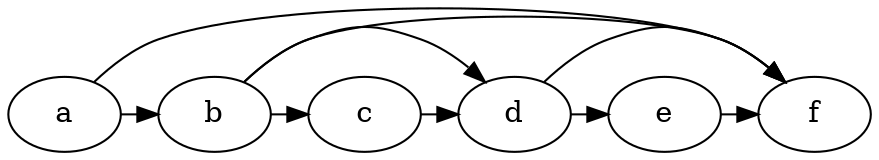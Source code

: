 digraph {
  {rank = same a b c d e f }
  a -> b -> c -> d -> e -> f
  a -> f
  b -> d -> f
  b -> f
}

